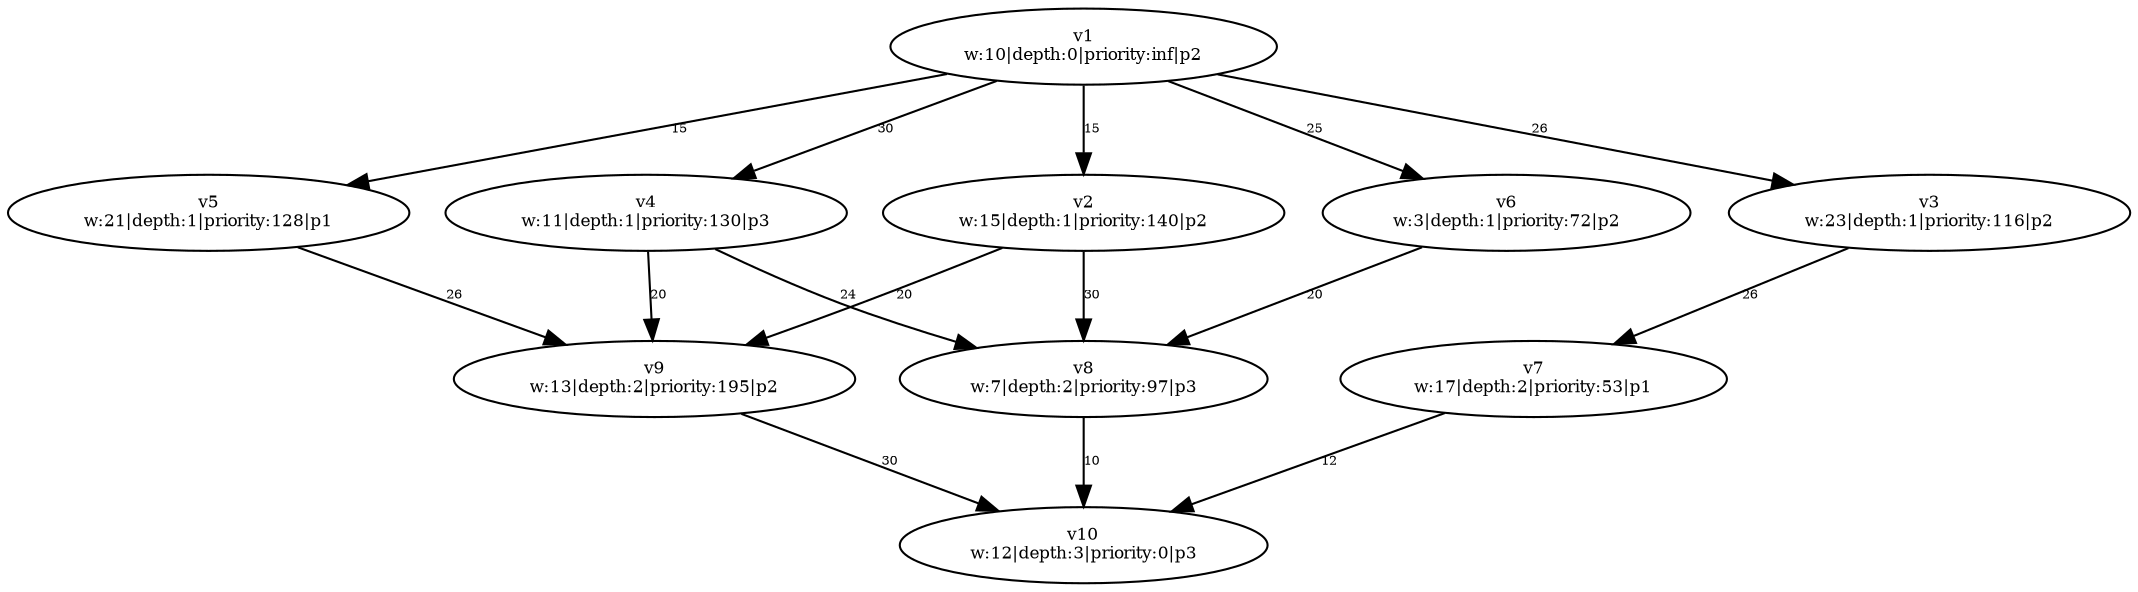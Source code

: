digraph {
	v1 [label="v1
w:10|depth:0|priority:inf|p2" fontsize=8.0]
	v2 [label="v2
w:15|depth:1|priority:140|p2" fontsize=8.0]
	v4 [label="v4
w:11|depth:1|priority:130|p3" fontsize=8.0]
	v5 [label="v5
w:21|depth:1|priority:128|p1" fontsize=8.0]
	v3 [label="v3
w:23|depth:1|priority:116|p2" fontsize=8.0]
	v6 [label="v6
w:3|depth:1|priority:72|p2" fontsize=8.0]
	v9 [label="v9
w:13|depth:2|priority:195|p2" fontsize=8.0]
	v8 [label="v8
w:7|depth:2|priority:97|p3" fontsize=8.0]
	v7 [label="v7
w:17|depth:2|priority:53|p1" fontsize=8.0]
	v10 [label="v10
w:12|depth:3|priority:0|p3" fontsize=8.0]
	v1 -> v2 [label=15 constraint=true fontsize=6.0]
	v1 -> v3 [label=26 constraint=true fontsize=6.0]
	v1 -> v4 [label=30 constraint=true fontsize=6.0]
	v1 -> v5 [label=15 constraint=true fontsize=6.0]
	v1 -> v6 [label=25 constraint=true fontsize=6.0]
	v2 -> v8 [label=30 constraint=true fontsize=6.0]
	v2 -> v9 [label=20 constraint=true fontsize=6.0]
	v3 -> v7 [label=26 constraint=true fontsize=6.0]
	v4 -> v8 [label=24 constraint=true fontsize=6.0]
	v4 -> v9 [label=20 constraint=true fontsize=6.0]
	v5 -> v9 [label=26 constraint=true fontsize=6.0]
	v6 -> v8 [label=20 constraint=true fontsize=6.0]
	v7 -> v10 [label=12 constraint=true fontsize=6.0]
	v8 -> v10 [label=10 constraint=true fontsize=6.0]
	v9 -> v10 [label=30 constraint=true fontsize=6.0]
}
